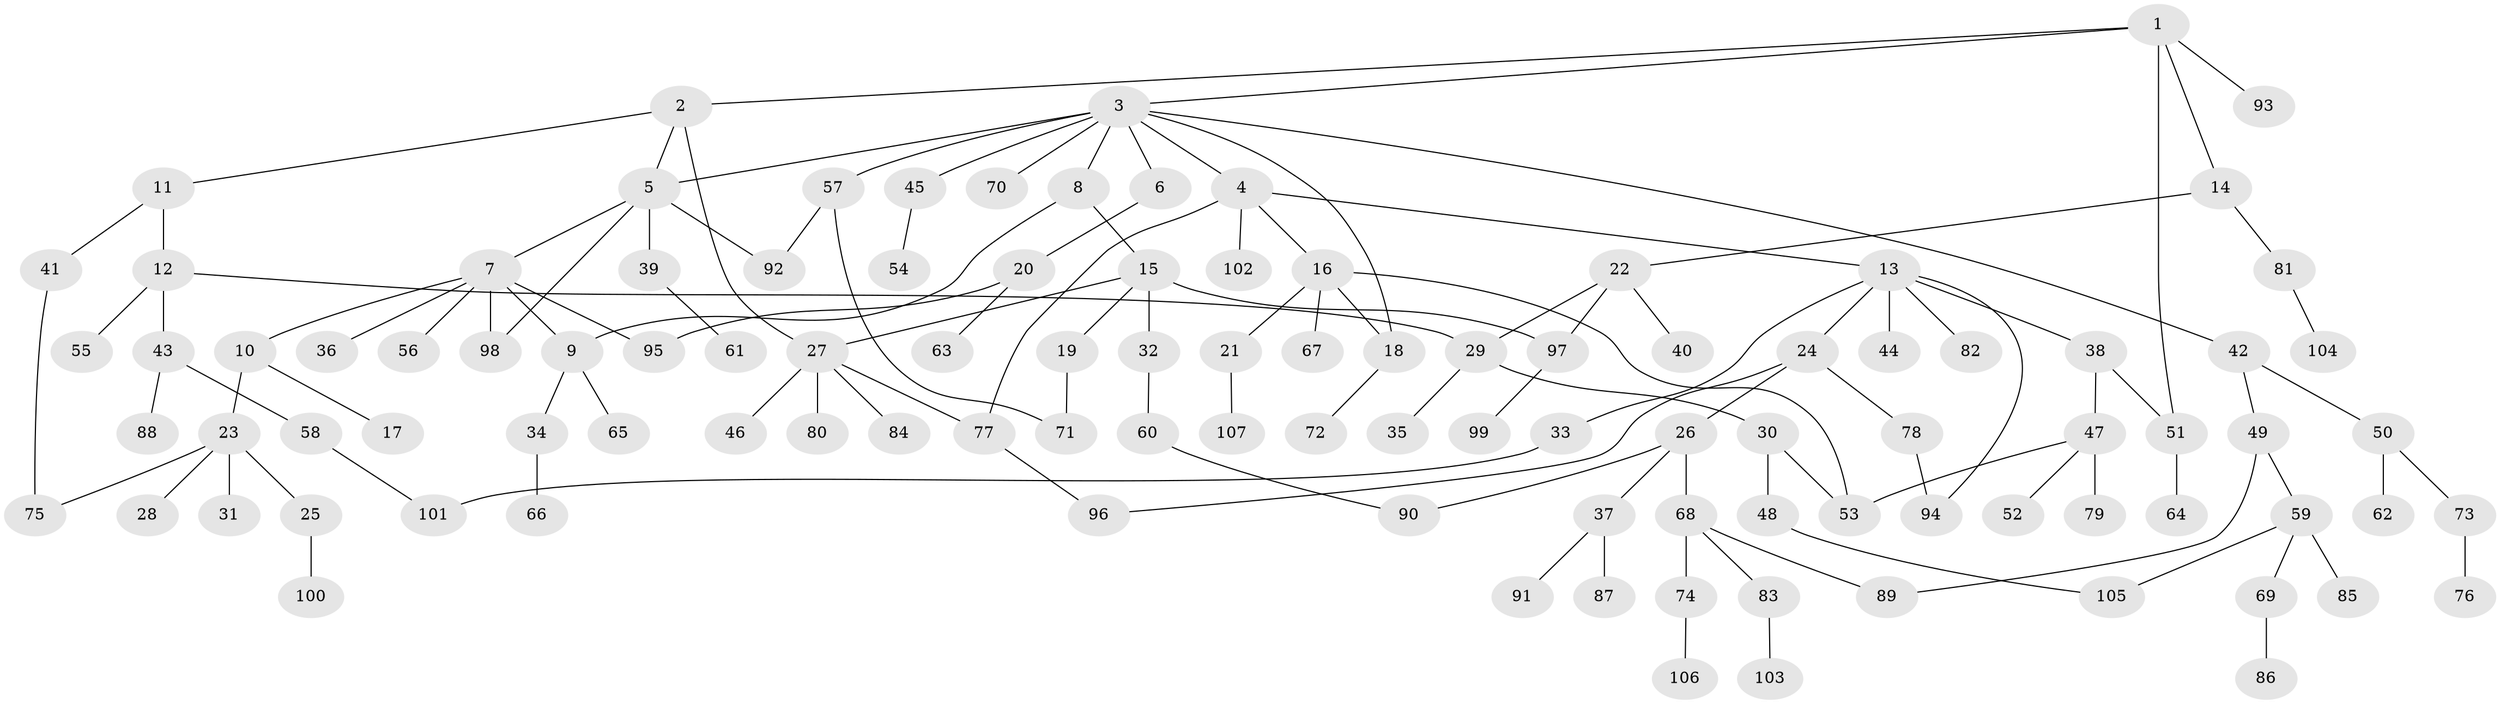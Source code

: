 // Generated by graph-tools (version 1.1) at 2025/41/03/09/25 04:41:09]
// undirected, 107 vertices, 127 edges
graph export_dot {
graph [start="1"]
  node [color=gray90,style=filled];
  1;
  2;
  3;
  4;
  5;
  6;
  7;
  8;
  9;
  10;
  11;
  12;
  13;
  14;
  15;
  16;
  17;
  18;
  19;
  20;
  21;
  22;
  23;
  24;
  25;
  26;
  27;
  28;
  29;
  30;
  31;
  32;
  33;
  34;
  35;
  36;
  37;
  38;
  39;
  40;
  41;
  42;
  43;
  44;
  45;
  46;
  47;
  48;
  49;
  50;
  51;
  52;
  53;
  54;
  55;
  56;
  57;
  58;
  59;
  60;
  61;
  62;
  63;
  64;
  65;
  66;
  67;
  68;
  69;
  70;
  71;
  72;
  73;
  74;
  75;
  76;
  77;
  78;
  79;
  80;
  81;
  82;
  83;
  84;
  85;
  86;
  87;
  88;
  89;
  90;
  91;
  92;
  93;
  94;
  95;
  96;
  97;
  98;
  99;
  100;
  101;
  102;
  103;
  104;
  105;
  106;
  107;
  1 -- 2;
  1 -- 3;
  1 -- 14;
  1 -- 51;
  1 -- 93;
  2 -- 5;
  2 -- 11;
  2 -- 27;
  3 -- 4;
  3 -- 6;
  3 -- 8;
  3 -- 18;
  3 -- 42;
  3 -- 45;
  3 -- 57;
  3 -- 70;
  3 -- 5;
  4 -- 13;
  4 -- 16;
  4 -- 102;
  4 -- 77;
  5 -- 7;
  5 -- 39;
  5 -- 92;
  5 -- 98;
  6 -- 20;
  7 -- 10;
  7 -- 36;
  7 -- 56;
  7 -- 95;
  7 -- 9;
  7 -- 98;
  8 -- 9;
  8 -- 15;
  9 -- 34;
  9 -- 65;
  10 -- 17;
  10 -- 23;
  11 -- 12;
  11 -- 41;
  12 -- 29;
  12 -- 43;
  12 -- 55;
  13 -- 24;
  13 -- 33;
  13 -- 38;
  13 -- 44;
  13 -- 82;
  13 -- 94;
  14 -- 22;
  14 -- 81;
  15 -- 19;
  15 -- 32;
  15 -- 97;
  15 -- 27;
  16 -- 21;
  16 -- 67;
  16 -- 53;
  16 -- 18;
  18 -- 72;
  19 -- 71;
  20 -- 63;
  20 -- 95;
  21 -- 107;
  22 -- 40;
  22 -- 97;
  22 -- 29;
  23 -- 25;
  23 -- 28;
  23 -- 31;
  23 -- 75;
  24 -- 26;
  24 -- 78;
  24 -- 96;
  25 -- 100;
  26 -- 37;
  26 -- 68;
  26 -- 90;
  27 -- 46;
  27 -- 77;
  27 -- 80;
  27 -- 84;
  29 -- 30;
  29 -- 35;
  30 -- 48;
  30 -- 53;
  32 -- 60;
  33 -- 101;
  34 -- 66;
  37 -- 87;
  37 -- 91;
  38 -- 47;
  38 -- 51;
  39 -- 61;
  41 -- 75;
  42 -- 49;
  42 -- 50;
  43 -- 58;
  43 -- 88;
  45 -- 54;
  47 -- 52;
  47 -- 79;
  47 -- 53;
  48 -- 105;
  49 -- 59;
  49 -- 89;
  50 -- 62;
  50 -- 73;
  51 -- 64;
  57 -- 92;
  57 -- 71;
  58 -- 101;
  59 -- 69;
  59 -- 85;
  59 -- 105;
  60 -- 90;
  68 -- 74;
  68 -- 83;
  68 -- 89;
  69 -- 86;
  73 -- 76;
  74 -- 106;
  77 -- 96;
  78 -- 94;
  81 -- 104;
  83 -- 103;
  97 -- 99;
}
